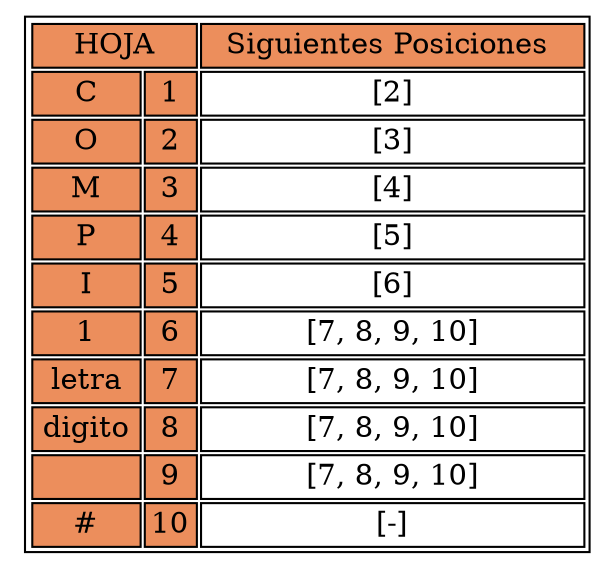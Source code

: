 digraph H {

	parent [
		shape=plaintext
		label=<
			<table border='1' cellborder='1'>
				<tr>
					<td bgcolor = "#EC8E5C" colspan = "4">HOJA</td>
					<td bgcolor = "#EC8E5C" colspan = "10">Siguientes Posiciones </td>
				</tr>

				<tr>
					<td bgcolor = "#EC8E5C" colspan = "3">C</td>
					<td bgcolor = "#EC8E5C" >1</td>
					<td colspan = "10">[2]</td>
				</tr>

				<tr>
					<td bgcolor = "#EC8E5C" colspan = "3">O</td>
					<td bgcolor = "#EC8E5C" >2</td>
					<td colspan = "10">[3]</td>
				</tr>

				<tr>
					<td bgcolor = "#EC8E5C" colspan = "3">M</td>
					<td bgcolor = "#EC8E5C" >3</td>
					<td colspan = "10">[4]</td>
				</tr>

				<tr>
					<td bgcolor = "#EC8E5C" colspan = "3">P</td>
					<td bgcolor = "#EC8E5C" >4</td>
					<td colspan = "10">[5]</td>
				</tr>

				<tr>
					<td bgcolor = "#EC8E5C" colspan = "3">I</td>
					<td bgcolor = "#EC8E5C" >5</td>
					<td colspan = "10">[6]</td>
				</tr>

				<tr>
					<td bgcolor = "#EC8E5C" colspan = "3">1</td>
					<td bgcolor = "#EC8E5C" >6</td>
					<td colspan = "10">[7, 8, 9, 10]</td>
				</tr>

				<tr>
					<td bgcolor = "#EC8E5C" colspan = "3">letra</td>
					<td bgcolor = "#EC8E5C" >7</td>
					<td colspan = "10">[7, 8, 9, 10]</td>
				</tr>

				<tr>
					<td bgcolor = "#EC8E5C" colspan = "3">digito</td>
					<td bgcolor = "#EC8E5C" >8</td>
					<td colspan = "10">[7, 8, 9, 10]</td>
				</tr>

				<tr>
					<td bgcolor = "#EC8E5C" colspan = "3"> </td>
					<td bgcolor = "#EC8E5C" >9</td>
					<td colspan = "10">[7, 8, 9, 10]</td>
				</tr>

				<tr>
					<td bgcolor = "#EC8E5C" colspan = "3">#</td>
					<td bgcolor = "#EC8E5C" >10</td>
					<td colspan = "10">[-]</td>
				</tr>

			</table>
	>];

}
